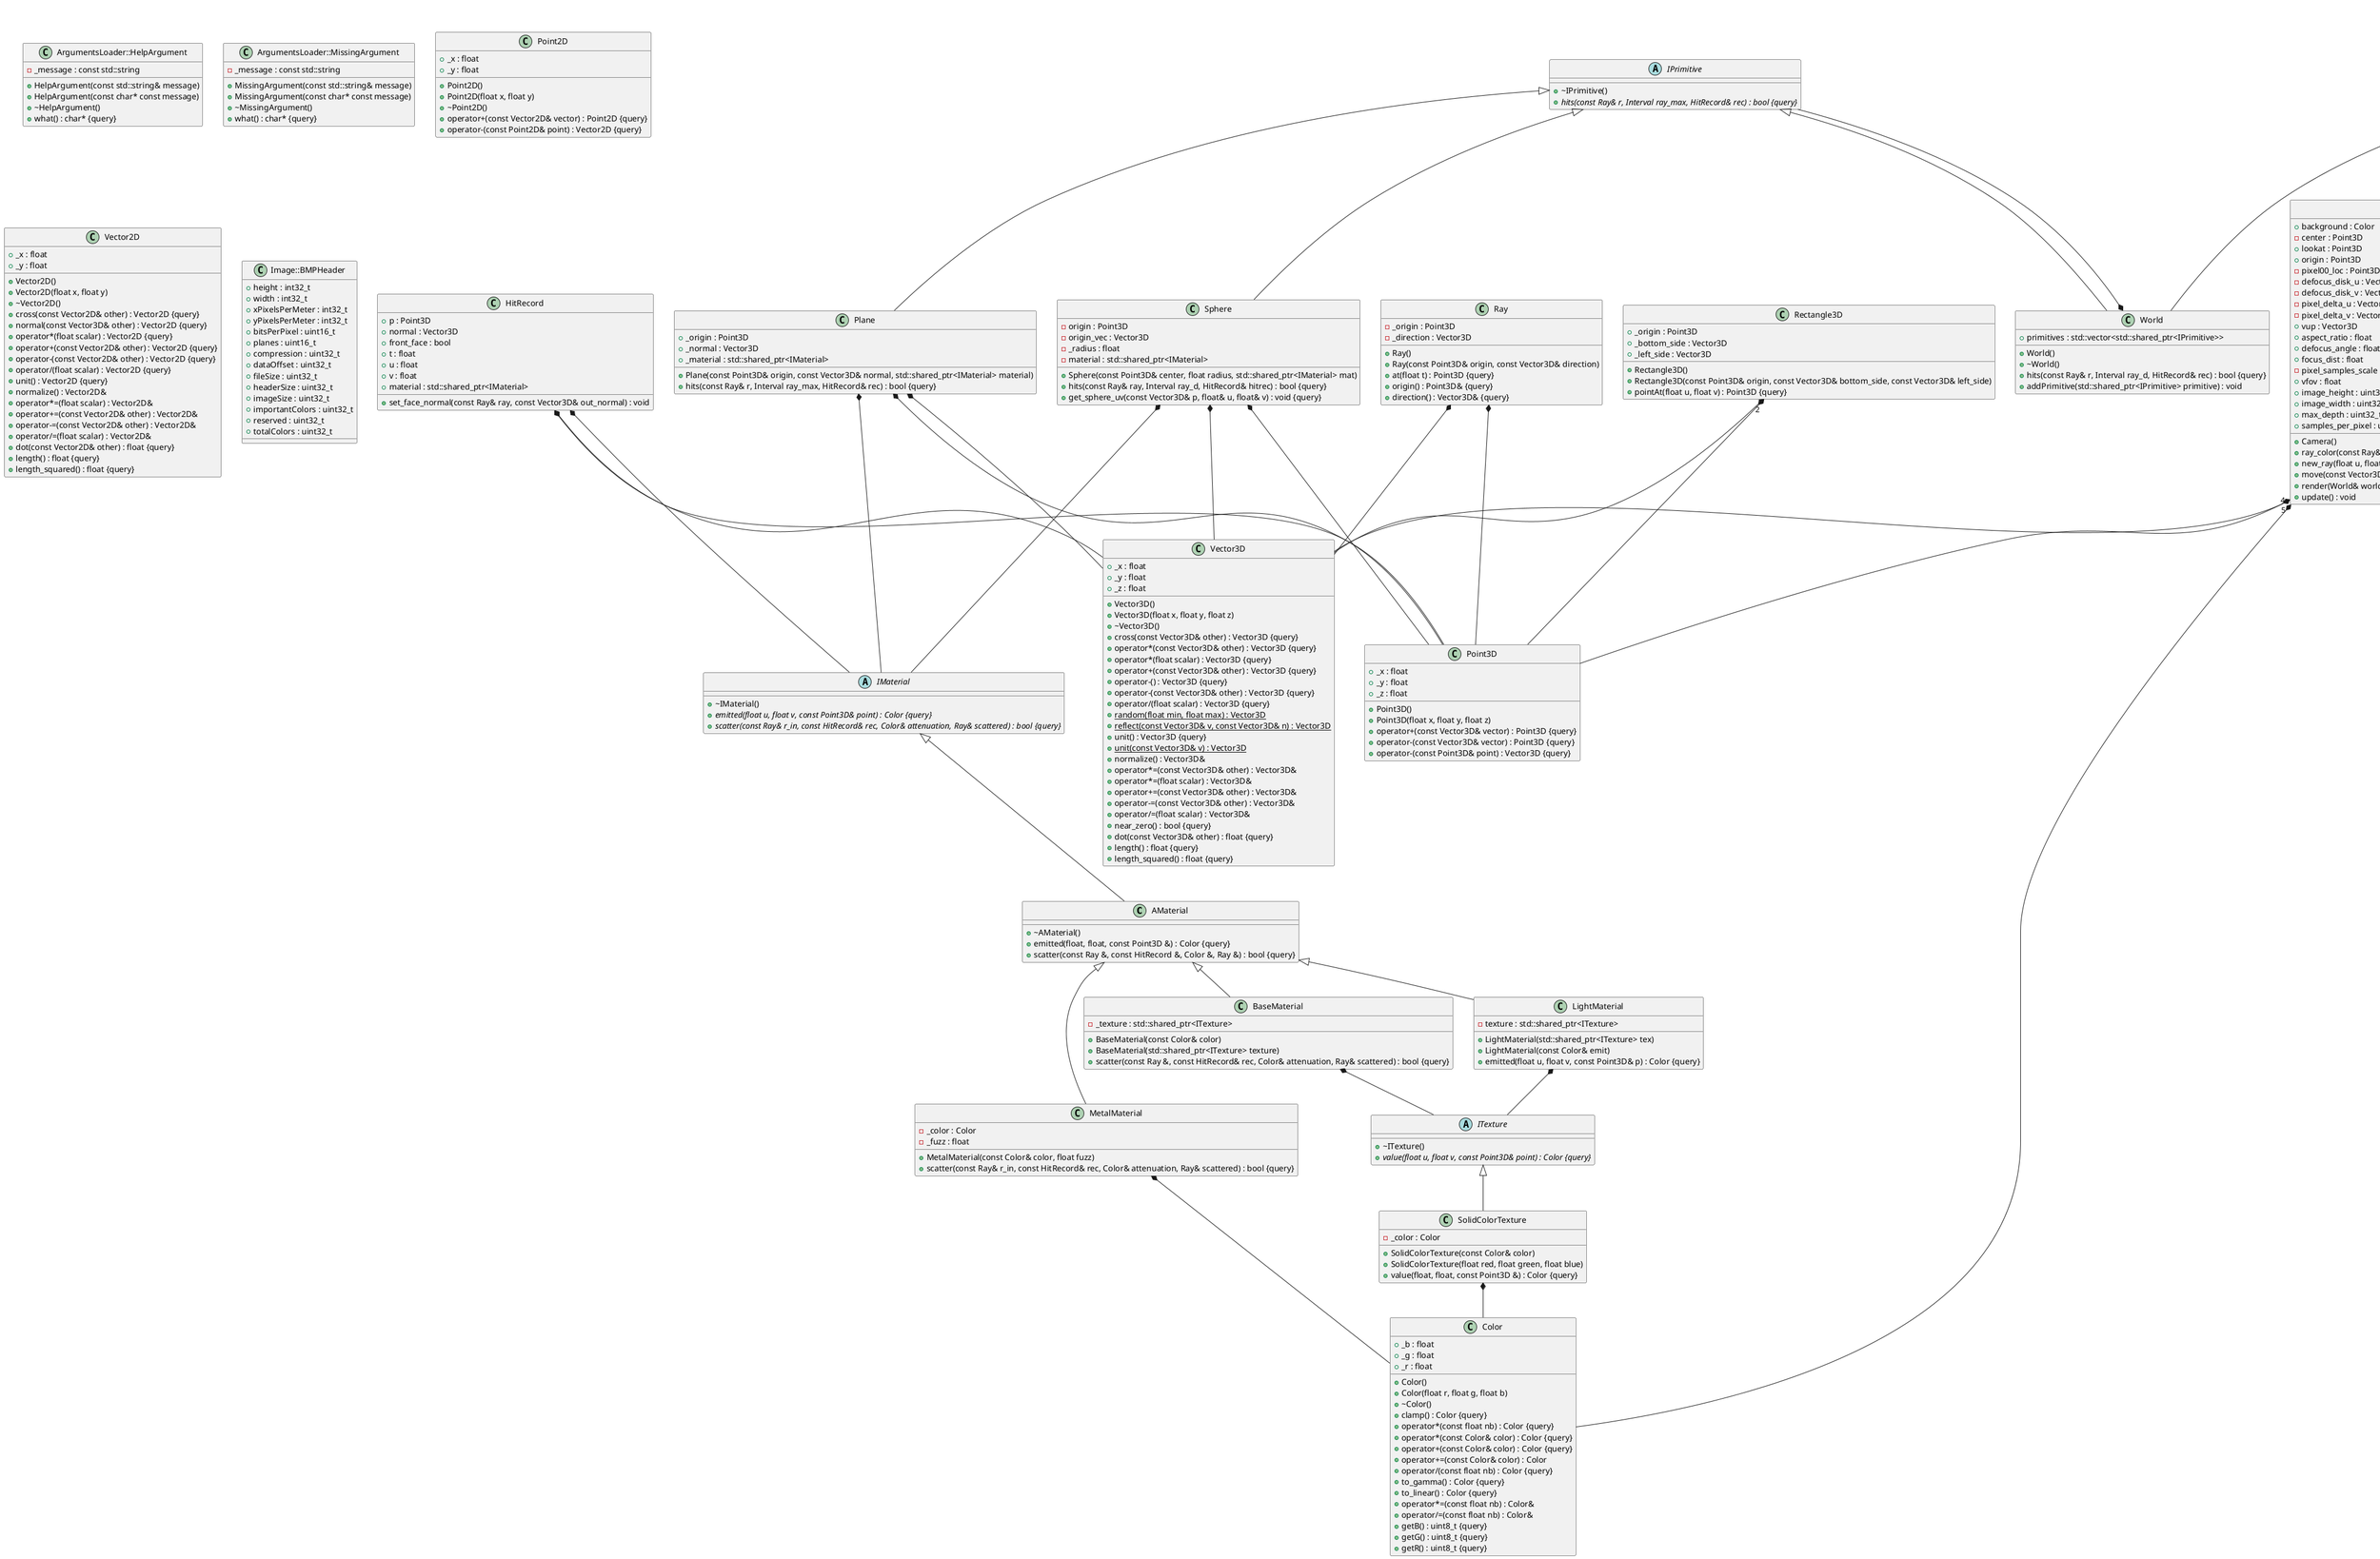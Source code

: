 @startuml





/' Objects '/

class AMaterial {
	+~AMaterial()
	+emitted(float, float, const Point3D &) : Color {query}
	+scatter(const Ray &, const HitRecord &, Color &, Ray &) : bool {query}
}


class ArgumentsLoader {
	+ArgumentsLoader()
	+~ArgumentsLoader()
	+has(const std::string& key) : bool
	+has(uint32_t index) : bool
	+operator<<(std::ostream& os, const ArgumentsLoader& params) : std :: ostream&
	#_flag_params : std::map<std::string, std::string>
	+get(const std::string& key) : std::string
	+get(uint32_t index) : std::string
	#_positional_params : std::vector<std::string>
	+clear() : void
	+parse(int ac, char** av) : void
	+remove(const std::string& key) : void
	+set(const std::string& key, const std::string& value) : void
	+visit(std::function<void ( const std::string&, const std::string& )> visitor) : void
}


class ArgumentsLoader::HelpArgument {
	+HelpArgument(const std::string& message)
	+HelpArgument(const char* const message)
	+~HelpArgument()
	+what() : char* {query}
	-_message : const std::string
}


class ArgumentsLoader::MissingArgument {
	+MissingArgument(const std::string& message)
	+MissingArgument(const char* const message)
	+~MissingArgument()
	+what() : char* {query}
	-_message : const std::string
}


class BaseMaterial {
	+BaseMaterial(const Color& color)
	+BaseMaterial(std::shared_ptr<ITexture> texture)
	+scatter(const Ray &, const HitRecord& rec, Color& attenuation, Ray& scattered) : bool {query}
	-_texture : std::shared_ptr<ITexture>
}


class Camera {
	+Camera()
	+background : Color
	+ray_color(const Ray& r, int depth, const World& world) : Color {query}
	-center : Point3D
	+lookat : Point3D
	+origin : Point3D
	-pixel00_loc : Point3D
	+new_ray(float u, float v) : Ray {query}
	-defocus_disk_u : Vector3D
	-defocus_disk_v : Vector3D
	-pixel_delta_u : Vector3D
	-pixel_delta_v : Vector3D
	+vup : Vector3D
	+aspect_ratio : float
	+defocus_angle : float
	+focus_dist : float
	-pixel_samples_scale : float
	+vfov : float
	+image_height : uint32_t
	+image_width : uint32_t
	+max_depth : uint32_t
	+samples_per_pixel : uint32_t
	+move(const Vector3D& direction) : void
	+render(World& world, Image& image) : void
	+update() : void
}


class Color {
	+Color()
	+Color(float r, float g, float b)
	+~Color()
	+clamp() : Color {query}
	+operator*(const float nb) : Color {query}
	+operator*(const Color& color) : Color {query}
	+operator+(const Color& color) : Color {query}
	+operator+=(const Color& color) : Color
	+operator/(const float nb) : Color {query}
	+to_gamma() : Color {query}
	+to_linear() : Color {query}
	+operator*=(const float nb) : Color&
	+operator/=(const float nb) : Color&
	+_b : float
	+_g : float
	+_r : float
	+getB() : uint8_t {query}
	+getG() : uint8_t {query}
	+getR() : uint8_t {query}
}


class HitRecord {
	+p : Point3D
	+normal : Vector3D
	+front_face : bool
	+t : float
	+u : float
	+v : float
	+material : std::shared_ptr<IMaterial>
	+set_face_normal(const Ray& ray, const Vector3D& out_normal) : void
}


abstract class IMaterial {
	+~IMaterial()
	+{abstract} emitted(float u, float v, const Point3D& point) : Color {query}
	+{abstract} scatter(const Ray& r_in, const HitRecord& rec, Color& attenuation, Ray& scattered) : bool {query}
}


abstract class IPrimitive {
	+~IPrimitive()
	+{abstract} hits(const Ray& r, Interval ray_max, HitRecord& rec) : bool {query}
}


abstract class ITexture {
	+~ITexture()
	+{abstract} value(float u, float v, const Point3D& point) : Color {query}
}


class Image {
	+Image()
	+Image(uint32_t width, uint32_t height)
	+~Image()
	+get_stream() : auto
	+height() : auto
	+width() : auto
	-_pixels : std::vector<uint8_t>
	-_height : uint32_t
	-_width : uint32_t
	+draw(sf::RenderTarget& target, sf::RenderStates states) : void {query}
	+resize(uint32_t width, uint32_t height) : void
	+set_pixel(uint32_t x, uint32_t y, Color pixel_color) : void
	+writeBMP(const std::string& filename) : void
	+writePNG(const std::string& filename) : void
	+writePPM(const std::string& filename) : void
	-writePixelInPPM(std::ofstream& out, uint32_t i, uint32_t j) : void
}


class Interval {
	+Interval()
	+Interval(float min_, float max_)
	+Interval(const Interval& a, const Interval& b)
	+expand(float delta) : Interval {query}
	+contains(float x) : bool {query}
	+surrounds(float x) : bool {query}
	+clamp(float x) : float {query}
	+max : float
	+min : float
	+size() : float {query}
	+{static} empty : static const Interval
	+{static} universe : static const Interval
}


class LightMaterial {
	+LightMaterial(std::shared_ptr<ITexture> tex)
	+LightMaterial(const Color& emit)
	+emitted(float u, float v, const Point3D& p) : Color {query}
	-texture : std::shared_ptr<ITexture>
}


class Main {
	+Main(int ac, char* av)
	+~Main()
	+_camera : Camera
	+_image : Image
	+_params : Parameters
	+_world : World
	+arg_parse() : auto
	+render_real_time() : auto
	+run() : auto
	+_av : char**
	+_ac : int
}


class MetalMaterial {
	+MetalMaterial(const Color& color, float fuzz)
	-_color : Color
	+scatter(const Ray& r_in, const HitRecord& rec, Color& attenuation, Ray& scattered) : bool {query}
	-_fuzz : float
}


class Parameters {
	+Parameters()
	+~Parameters()
	+_loader : ArgumentsLoader
	+_gui : bool
	+_help : bool
	+_output_file : std::string
	+_scene_file : std::string
	+load(int ac, char** av) : void
}


class Plane {
	+Plane(const Point3D& origin, const Vector3D& normal, std::shared_ptr<IMaterial> material)
	+_origin : Point3D
	+_normal : Vector3D
	+hits(const Ray& r, Interval ray_max, HitRecord& rec) : bool {query}
	+_material : std::shared_ptr<IMaterial>
}


class Point2D {
	+Point2D()
	+Point2D(float x, float y)
	+~Point2D()
	+operator+(const Vector2D& vector) : Point2D {query}
	+operator-(const Point2D& point) : Vector2D {query}
	+_x : float
	+_y : float
}


class Point3D {
	+Point3D()
	+Point3D(float x, float y, float z)
	+operator+(const Vector3D& vector) : Point3D {query}
	+operator-(const Vector3D& vector) : Point3D {query}
	+operator-(const Point3D& point) : Vector3D {query}
	+_x : float
	+_y : float
	+_z : float
}


class Ray {
	+Ray()
	+Ray(const Point3D& origin, const Vector3D& direction)
	-_origin : Point3D
	+at(float t) : Point3D {query}
	+origin() : Point3D& {query}
	-_direction : Vector3D
	+direction() : Vector3D& {query}
}


class Rectangle3D {
	+Rectangle3D()
	+Rectangle3D(const Point3D& origin, const Vector3D& bottom_side, const Vector3D& left_side)
	+_origin : Point3D
	+pointAt(float u, float v) : Point3D {query}
	+_bottom_side : Vector3D
	+_left_side : Vector3D
}


class SolidColorTexture {
	+SolidColorTexture(const Color& color)
	+SolidColorTexture(float red, float green, float blue)
	-_color : Color
	+value(float, float, const Point3D &) : Color {query}
}


class Sphere {
	+Sphere(const Point3D& center, float radius, std::shared_ptr<IMaterial> mat)
	-origin : Point3D
	-origin_vec : Vector3D
	+hits(const Ray& ray, Interval ray_d, HitRecord& hitrec) : bool {query}
	-_radius : float
	-material : std::shared_ptr<IMaterial>
	+get_sphere_uv(const Vector3D& p, float& u, float& v) : void {query}
}


class Vector2D {
	+Vector2D()
	+Vector2D(float x, float y)
	+~Vector2D()
	+cross(const Vector2D& other) : Vector2D {query}
	+normal(const Vector3D& other) : Vector2D {query}
	+operator*(float scalar) : Vector2D {query}
	+operator+(const Vector2D& other) : Vector2D {query}
	+operator-(const Vector2D& other) : Vector2D {query}
	+operator/(float scalar) : Vector2D {query}
	+unit() : Vector2D {query}
	+normalize() : Vector2D&
	+operator*=(float scalar) : Vector2D&
	+operator+=(const Vector2D& other) : Vector2D&
	+operator-=(const Vector2D& other) : Vector2D&
	+operator/=(float scalar) : Vector2D&
	+_x : float
	+_y : float
	+dot(const Vector2D& other) : float {query}
	+length() : float {query}
	+length_squared() : float {query}
}


class Vector3D {
	+Vector3D()
	+Vector3D(float x, float y, float z)
	+~Vector3D()
	+cross(const Vector3D& other) : Vector3D {query}
	+operator*(const Vector3D& other) : Vector3D {query}
	+operator*(float scalar) : Vector3D {query}
	+operator+(const Vector3D& other) : Vector3D {query}
	+operator-() : Vector3D {query}
	+operator-(const Vector3D& other) : Vector3D {query}
	+operator/(float scalar) : Vector3D {query}
	+{static} random(float min, float max) : Vector3D
	+{static} reflect(const Vector3D& v, const Vector3D& n) : Vector3D
	+unit() : Vector3D {query}
	+{static} unit(const Vector3D& v) : Vector3D
	+normalize() : Vector3D&
	+operator*=(const Vector3D& other) : Vector3D&
	+operator*=(float scalar) : Vector3D&
	+operator+=(const Vector3D& other) : Vector3D&
	+operator-=(const Vector3D& other) : Vector3D&
	+operator/=(float scalar) : Vector3D&
	+near_zero() : bool {query}
	+_x : float
	+_y : float
	+_z : float
	+dot(const Vector3D& other) : float {query}
	+length() : float {query}
	+length_squared() : float {query}
}


class World {
	+World()
	+~World()
	+hits(const Ray& r, Interval ray_d, HitRecord& rec) : bool {query}
	+primitives : std::vector<std::shared_ptr<IPrimitive>>
	+addPrimitive(std::shared_ptr<IPrimitive> primitive) : void
}


class Image::BMPHeader {
	+height : int32_t
	+width : int32_t
	+xPixelsPerMeter : int32_t
	+yPixelsPerMeter : int32_t
	+bitsPerPixel : uint16_t
	+planes : uint16_t
	+compression : uint32_t
	+dataOffset : uint32_t
	+fileSize : uint32_t
	+headerSize : uint32_t
	+imageSize : uint32_t
	+importantColors : uint32_t
	+reserved : uint32_t
	+totalColors : uint32_t
}





/' Inheritance relationships '/

.AMaterial <|-- .BaseMaterial


.AMaterial <|-- .LightMaterial


.AMaterial <|-- .MetalMaterial


.IMaterial <|-- .AMaterial


.IPrimitive <|-- .Plane


.IPrimitive <|-- .Sphere


.IPrimitive <|-- .World


.ITexture <|-- .SolidColorTexture





/' Aggregation relationships '/

.BaseMaterial *-- .ITexture


.Camera *-- .Color


.Camera "4" *-- .Point3D


.Camera "5" *-- .Vector3D


.HitRecord *-- .IMaterial


.HitRecord *-- .Point3D


.HitRecord *-- .Vector3D


.Interval "2" *-- .Interval


.LightMaterial *-- .ITexture


.Main *-- .Camera


.Main *-- .Image


.Main *-- .Parameters


.Main *-- .World


.MetalMaterial *-- .Color


.Parameters *-- .ArgumentsLoader


.Plane *-- .IMaterial


.Plane *-- .Point3D


.Plane *-- .Vector3D


.Ray *-- .Point3D


.Ray *-- .Vector3D


.Rectangle3D *-- .Point3D


.Rectangle3D "2" *-- .Vector3D


.SolidColorTexture *-- .Color


.Sphere *-- .IMaterial


.Sphere *-- .Point3D


.Sphere *-- .Vector3D


.World *-- .IPrimitive






/' Nested objects '/

.ArgumentsLoader +-- .ArgumentsLoader::HelpArgument


.ArgumentsLoader +-- .ArgumentsLoader::MissingArgument


.Image +-- .Image::BMPHeader




@enduml
